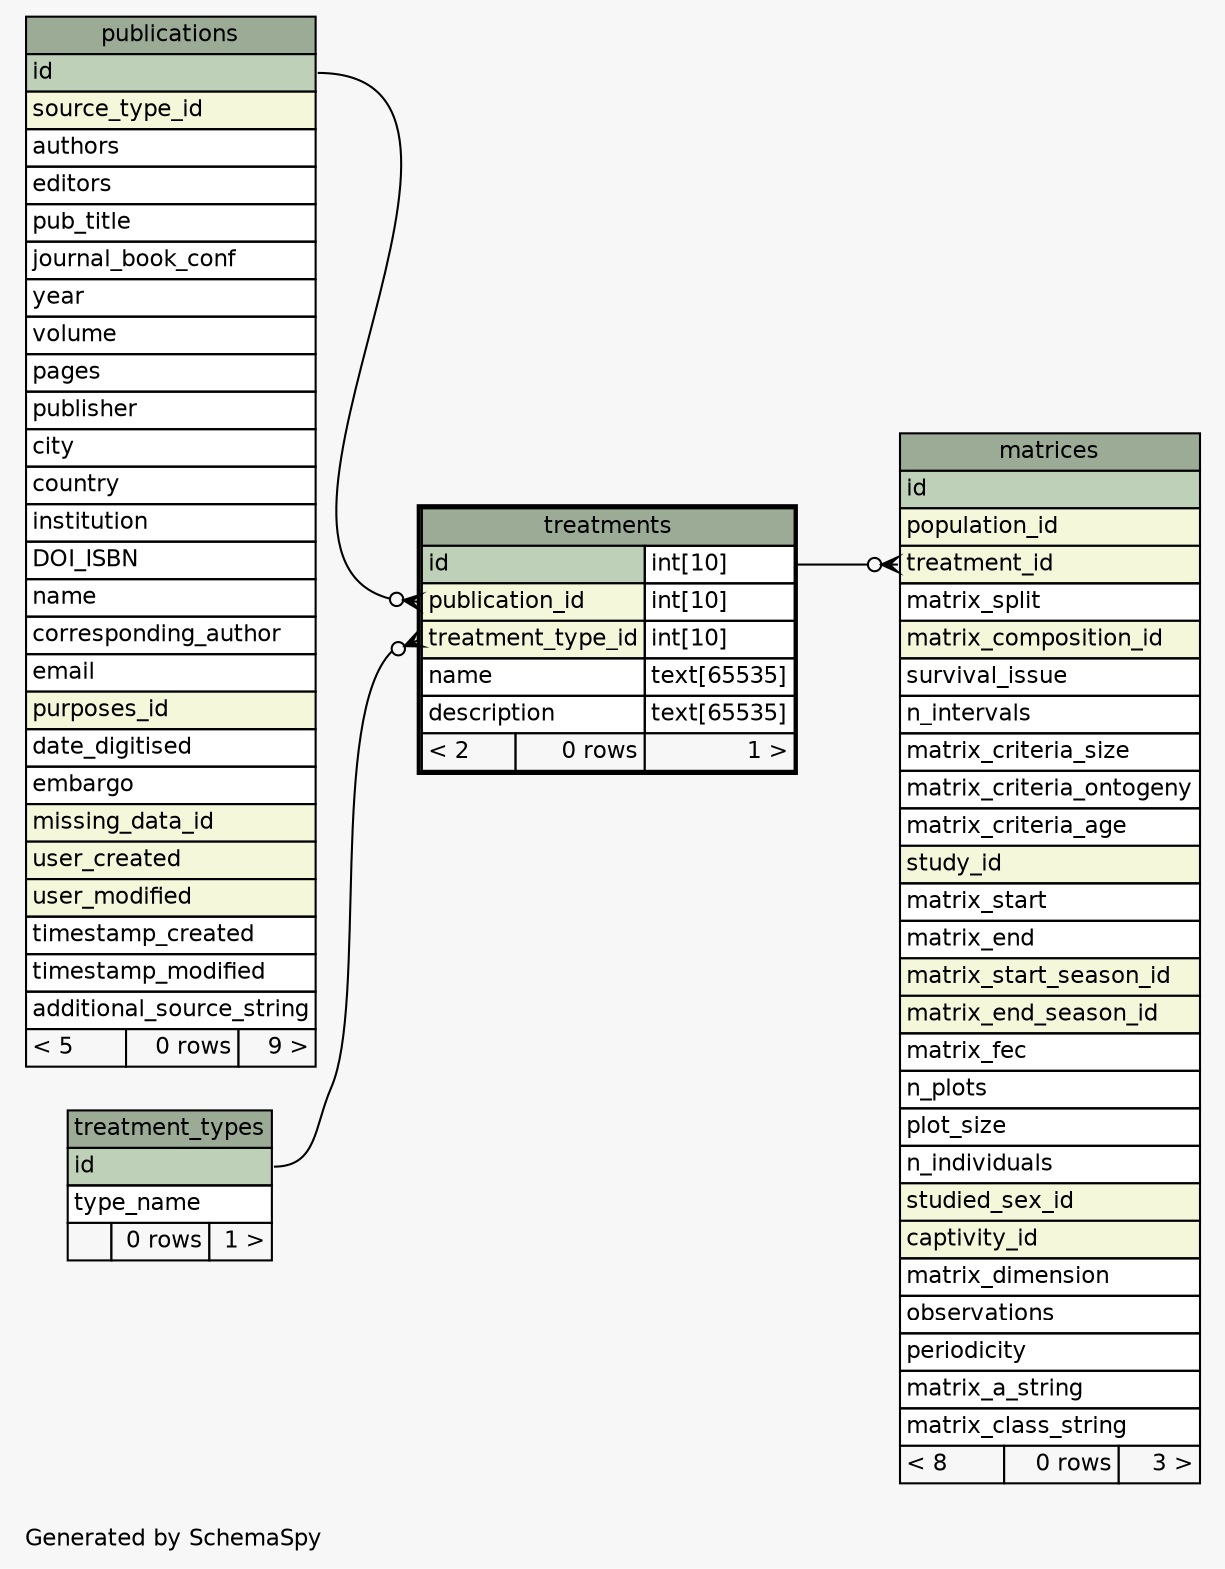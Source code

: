 // dot 2.38.0 on Mac OS X 10.11.1
// SchemaSpy rev 590
digraph "oneDegreeRelationshipsDiagram" {
  graph [
    rankdir="RL"
    bgcolor="#f7f7f7"
    label="\nGenerated by SchemaSpy"
    labeljust="l"
    nodesep="0.18"
    ranksep="0.46"
    fontname="Helvetica"
    fontsize="11"
  ];
  node [
    fontname="Helvetica"
    fontsize="11"
    shape="plaintext"
  ];
  edge [
    arrowsize="0.8"
  ];
  "matrices":"treatment_id":w -> "treatments":"id.type":e [arrowhead=none dir=back arrowtail=crowodot];
  "treatments":"publication_id":w -> "publications":"id":e [arrowhead=none dir=back arrowtail=crowodot];
  "treatments":"treatment_type_id":w -> "treatment_types":"id":e [arrowhead=none dir=back arrowtail=crowodot];
  "matrices" [
    label=<
    <TABLE BORDER="0" CELLBORDER="1" CELLSPACING="0" BGCOLOR="#ffffff">
      <TR><TD COLSPAN="3" BGCOLOR="#9bab96" ALIGN="CENTER">matrices</TD></TR>
      <TR><TD PORT="id" COLSPAN="3" BGCOLOR="#bed1b8" ALIGN="LEFT">id</TD></TR>
      <TR><TD PORT="population_id" COLSPAN="3" BGCOLOR="#f4f7da" ALIGN="LEFT">population_id</TD></TR>
      <TR><TD PORT="treatment_id" COLSPAN="3" BGCOLOR="#f4f7da" ALIGN="LEFT">treatment_id</TD></TR>
      <TR><TD PORT="matrix_split" COLSPAN="3" ALIGN="LEFT">matrix_split</TD></TR>
      <TR><TD PORT="matrix_composition_id" COLSPAN="3" BGCOLOR="#f4f7da" ALIGN="LEFT">matrix_composition_id</TD></TR>
      <TR><TD PORT="survival_issue" COLSPAN="3" ALIGN="LEFT">survival_issue</TD></TR>
      <TR><TD PORT="n_intervals" COLSPAN="3" ALIGN="LEFT">n_intervals</TD></TR>
      <TR><TD PORT="matrix_criteria_size" COLSPAN="3" ALIGN="LEFT">matrix_criteria_size</TD></TR>
      <TR><TD PORT="matrix_criteria_ontogeny" COLSPAN="3" ALIGN="LEFT">matrix_criteria_ontogeny</TD></TR>
      <TR><TD PORT="matrix_criteria_age" COLSPAN="3" ALIGN="LEFT">matrix_criteria_age</TD></TR>
      <TR><TD PORT="study_id" COLSPAN="3" BGCOLOR="#f4f7da" ALIGN="LEFT">study_id</TD></TR>
      <TR><TD PORT="matrix_start" COLSPAN="3" ALIGN="LEFT">matrix_start</TD></TR>
      <TR><TD PORT="matrix_end" COLSPAN="3" ALIGN="LEFT">matrix_end</TD></TR>
      <TR><TD PORT="matrix_start_season_id" COLSPAN="3" BGCOLOR="#f4f7da" ALIGN="LEFT">matrix_start_season_id</TD></TR>
      <TR><TD PORT="matrix_end_season_id" COLSPAN="3" BGCOLOR="#f4f7da" ALIGN="LEFT">matrix_end_season_id</TD></TR>
      <TR><TD PORT="matrix_fec" COLSPAN="3" ALIGN="LEFT">matrix_fec</TD></TR>
      <TR><TD PORT="n_plots" COLSPAN="3" ALIGN="LEFT">n_plots</TD></TR>
      <TR><TD PORT="plot_size" COLSPAN="3" ALIGN="LEFT">plot_size</TD></TR>
      <TR><TD PORT="n_individuals" COLSPAN="3" ALIGN="LEFT">n_individuals</TD></TR>
      <TR><TD PORT="studied_sex_id" COLSPAN="3" BGCOLOR="#f4f7da" ALIGN="LEFT">studied_sex_id</TD></TR>
      <TR><TD PORT="captivity_id" COLSPAN="3" BGCOLOR="#f4f7da" ALIGN="LEFT">captivity_id</TD></TR>
      <TR><TD PORT="matrix_dimension" COLSPAN="3" ALIGN="LEFT">matrix_dimension</TD></TR>
      <TR><TD PORT="observations" COLSPAN="3" ALIGN="LEFT">observations</TD></TR>
      <TR><TD PORT="periodicity" COLSPAN="3" ALIGN="LEFT">periodicity</TD></TR>
      <TR><TD PORT="matrix_a_string" COLSPAN="3" ALIGN="LEFT">matrix_a_string</TD></TR>
      <TR><TD PORT="matrix_class_string" COLSPAN="3" ALIGN="LEFT">matrix_class_string</TD></TR>
      <TR><TD ALIGN="LEFT" BGCOLOR="#f7f7f7">&lt; 8</TD><TD ALIGN="RIGHT" BGCOLOR="#f7f7f7">0 rows</TD><TD ALIGN="RIGHT" BGCOLOR="#f7f7f7">3 &gt;</TD></TR>
    </TABLE>>
    URL="matrices.html"
    tooltip="matrices"
  ];
  "publications" [
    label=<
    <TABLE BORDER="0" CELLBORDER="1" CELLSPACING="0" BGCOLOR="#ffffff">
      <TR><TD COLSPAN="3" BGCOLOR="#9bab96" ALIGN="CENTER">publications</TD></TR>
      <TR><TD PORT="id" COLSPAN="3" BGCOLOR="#bed1b8" ALIGN="LEFT">id</TD></TR>
      <TR><TD PORT="source_type_id" COLSPAN="3" BGCOLOR="#f4f7da" ALIGN="LEFT">source_type_id</TD></TR>
      <TR><TD PORT="authors" COLSPAN="3" ALIGN="LEFT">authors</TD></TR>
      <TR><TD PORT="editors" COLSPAN="3" ALIGN="LEFT">editors</TD></TR>
      <TR><TD PORT="pub_title" COLSPAN="3" ALIGN="LEFT">pub_title</TD></TR>
      <TR><TD PORT="journal_book_conf" COLSPAN="3" ALIGN="LEFT">journal_book_conf</TD></TR>
      <TR><TD PORT="year" COLSPAN="3" ALIGN="LEFT">year</TD></TR>
      <TR><TD PORT="volume" COLSPAN="3" ALIGN="LEFT">volume</TD></TR>
      <TR><TD PORT="pages" COLSPAN="3" ALIGN="LEFT">pages</TD></TR>
      <TR><TD PORT="publisher" COLSPAN="3" ALIGN="LEFT">publisher</TD></TR>
      <TR><TD PORT="city" COLSPAN="3" ALIGN="LEFT">city</TD></TR>
      <TR><TD PORT="country" COLSPAN="3" ALIGN="LEFT">country</TD></TR>
      <TR><TD PORT="institution" COLSPAN="3" ALIGN="LEFT">institution</TD></TR>
      <TR><TD PORT="DOI_ISBN" COLSPAN="3" ALIGN="LEFT">DOI_ISBN</TD></TR>
      <TR><TD PORT="name" COLSPAN="3" ALIGN="LEFT">name</TD></TR>
      <TR><TD PORT="corresponding_author" COLSPAN="3" ALIGN="LEFT">corresponding_author</TD></TR>
      <TR><TD PORT="email" COLSPAN="3" ALIGN="LEFT">email</TD></TR>
      <TR><TD PORT="purposes_id" COLSPAN="3" BGCOLOR="#f4f7da" ALIGN="LEFT">purposes_id</TD></TR>
      <TR><TD PORT="date_digitised" COLSPAN="3" ALIGN="LEFT">date_digitised</TD></TR>
      <TR><TD PORT="embargo" COLSPAN="3" ALIGN="LEFT">embargo</TD></TR>
      <TR><TD PORT="missing_data_id" COLSPAN="3" BGCOLOR="#f4f7da" ALIGN="LEFT">missing_data_id</TD></TR>
      <TR><TD PORT="user_created" COLSPAN="3" BGCOLOR="#f4f7da" ALIGN="LEFT">user_created</TD></TR>
      <TR><TD PORT="user_modified" COLSPAN="3" BGCOLOR="#f4f7da" ALIGN="LEFT">user_modified</TD></TR>
      <TR><TD PORT="timestamp_created" COLSPAN="3" ALIGN="LEFT">timestamp_created</TD></TR>
      <TR><TD PORT="timestamp_modified" COLSPAN="3" ALIGN="LEFT">timestamp_modified</TD></TR>
      <TR><TD PORT="additional_source_string" COLSPAN="3" ALIGN="LEFT">additional_source_string</TD></TR>
      <TR><TD ALIGN="LEFT" BGCOLOR="#f7f7f7">&lt; 5</TD><TD ALIGN="RIGHT" BGCOLOR="#f7f7f7">0 rows</TD><TD ALIGN="RIGHT" BGCOLOR="#f7f7f7">9 &gt;</TD></TR>
    </TABLE>>
    URL="publications.html"
    tooltip="publications"
  ];
  "treatment_types" [
    label=<
    <TABLE BORDER="0" CELLBORDER="1" CELLSPACING="0" BGCOLOR="#ffffff">
      <TR><TD COLSPAN="3" BGCOLOR="#9bab96" ALIGN="CENTER">treatment_types</TD></TR>
      <TR><TD PORT="id" COLSPAN="3" BGCOLOR="#bed1b8" ALIGN="LEFT">id</TD></TR>
      <TR><TD PORT="type_name" COLSPAN="3" ALIGN="LEFT">type_name</TD></TR>
      <TR><TD ALIGN="LEFT" BGCOLOR="#f7f7f7">  </TD><TD ALIGN="RIGHT" BGCOLOR="#f7f7f7">0 rows</TD><TD ALIGN="RIGHT" BGCOLOR="#f7f7f7">1 &gt;</TD></TR>
    </TABLE>>
    URL="treatment_types.html"
    tooltip="treatment_types"
  ];
  "treatments" [
    label=<
    <TABLE BORDER="2" CELLBORDER="1" CELLSPACING="0" BGCOLOR="#ffffff">
      <TR><TD COLSPAN="3" BGCOLOR="#9bab96" ALIGN="CENTER">treatments</TD></TR>
      <TR><TD PORT="id" COLSPAN="2" BGCOLOR="#bed1b8" ALIGN="LEFT">id</TD><TD PORT="id.type" ALIGN="LEFT">int[10]</TD></TR>
      <TR><TD PORT="publication_id" COLSPAN="2" BGCOLOR="#f4f7da" ALIGN="LEFT">publication_id</TD><TD PORT="publication_id.type" ALIGN="LEFT">int[10]</TD></TR>
      <TR><TD PORT="treatment_type_id" COLSPAN="2" BGCOLOR="#f4f7da" ALIGN="LEFT">treatment_type_id</TD><TD PORT="treatment_type_id.type" ALIGN="LEFT">int[10]</TD></TR>
      <TR><TD PORT="name" COLSPAN="2" ALIGN="LEFT">name</TD><TD PORT="name.type" ALIGN="LEFT">text[65535]</TD></TR>
      <TR><TD PORT="description" COLSPAN="2" ALIGN="LEFT">description</TD><TD PORT="description.type" ALIGN="LEFT">text[65535]</TD></TR>
      <TR><TD ALIGN="LEFT" BGCOLOR="#f7f7f7">&lt; 2</TD><TD ALIGN="RIGHT" BGCOLOR="#f7f7f7">0 rows</TD><TD ALIGN="RIGHT" BGCOLOR="#f7f7f7">1 &gt;</TD></TR>
    </TABLE>>
    URL="treatments.html"
    tooltip="treatments"
  ];
}
